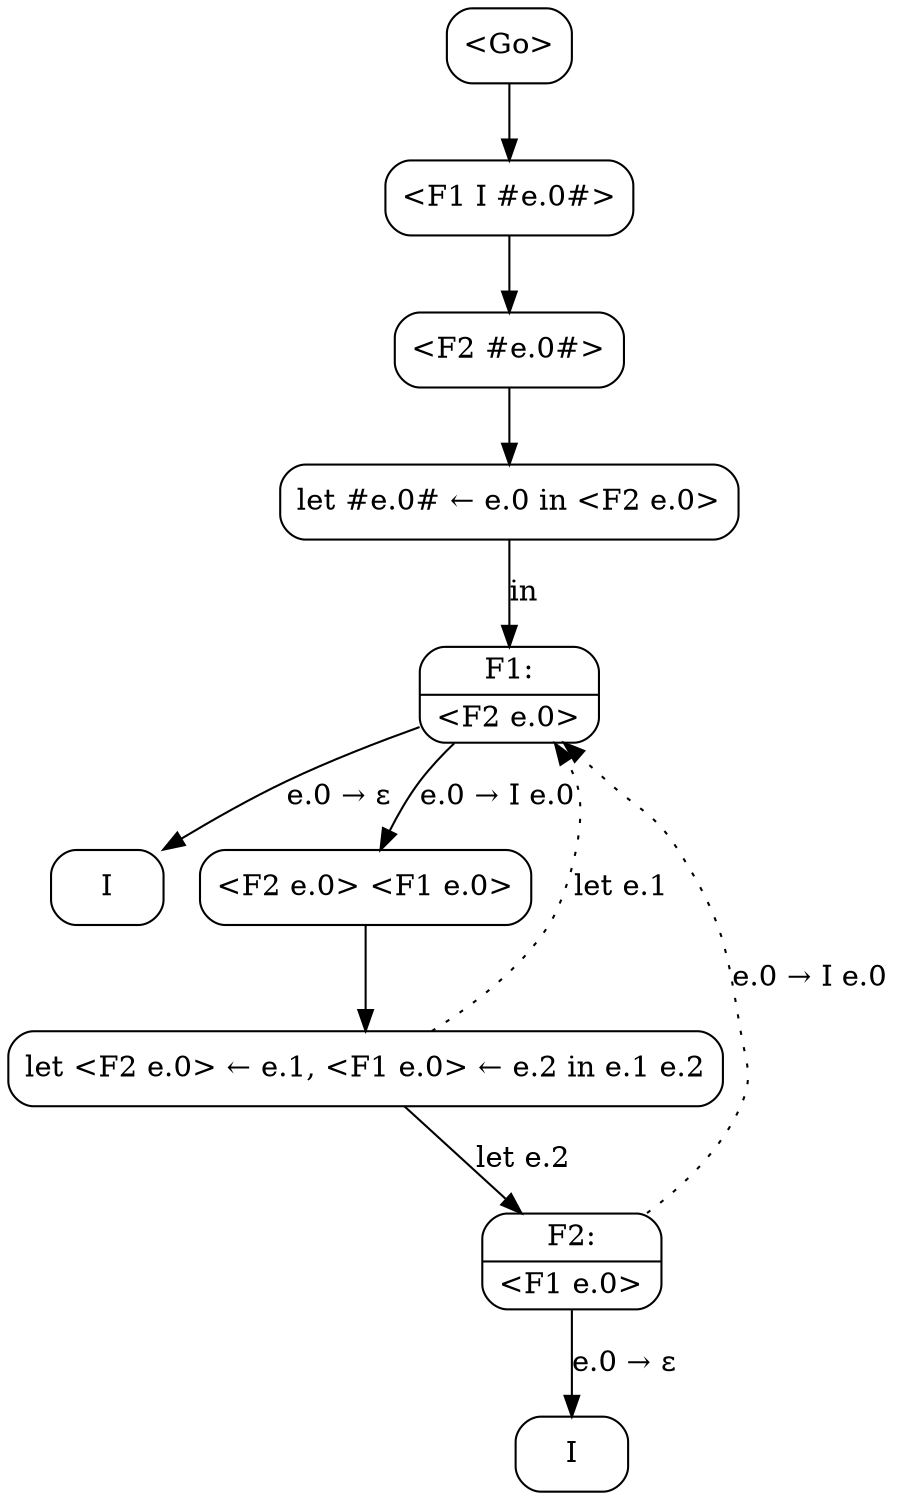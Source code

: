 digraph {
  node [shape=box, style=rounded];

  C0 [label="<Go>"];
  C1 [label="<F1 I #e.0#>"];
  C0 -> C1;
  C2 [label="<F2 #e.0#>"];
  C1 -> C2;
  C3 [label="let #e.0# ← e.0 in <F2 e.0>"];
  C2 -> C3;
  F1 [shape=record, label="{F1:|\<F2 e.0\>}"];
  C3 -> F1 [label="in"];
  C4 [label="I"];
  F1 -> C4 [label="e.0 → ε"];
  C5 [label="<F2 e.0> <F1 e.0>"];
  F1 -> C5 [label="e.0 → I e.0"];
  C6 [label="let <F2 e.0> ← e.1, <F1 e.0> ← e.2 in e.1 e.2"];
  C5 -> C6;
  C6 -> F1 [label="let e.1", style=dotted];
  F2 [shape=record, label="{F2:|\<F1 e.0\>}"];
  C6 -> F2 [label="let e.2"];
  C7 [label="I"];
  F2 -> C7 [label="e.0 → ε"];
  F2 -> F1 [label="e.0 → I e.0", style=dotted];
}

